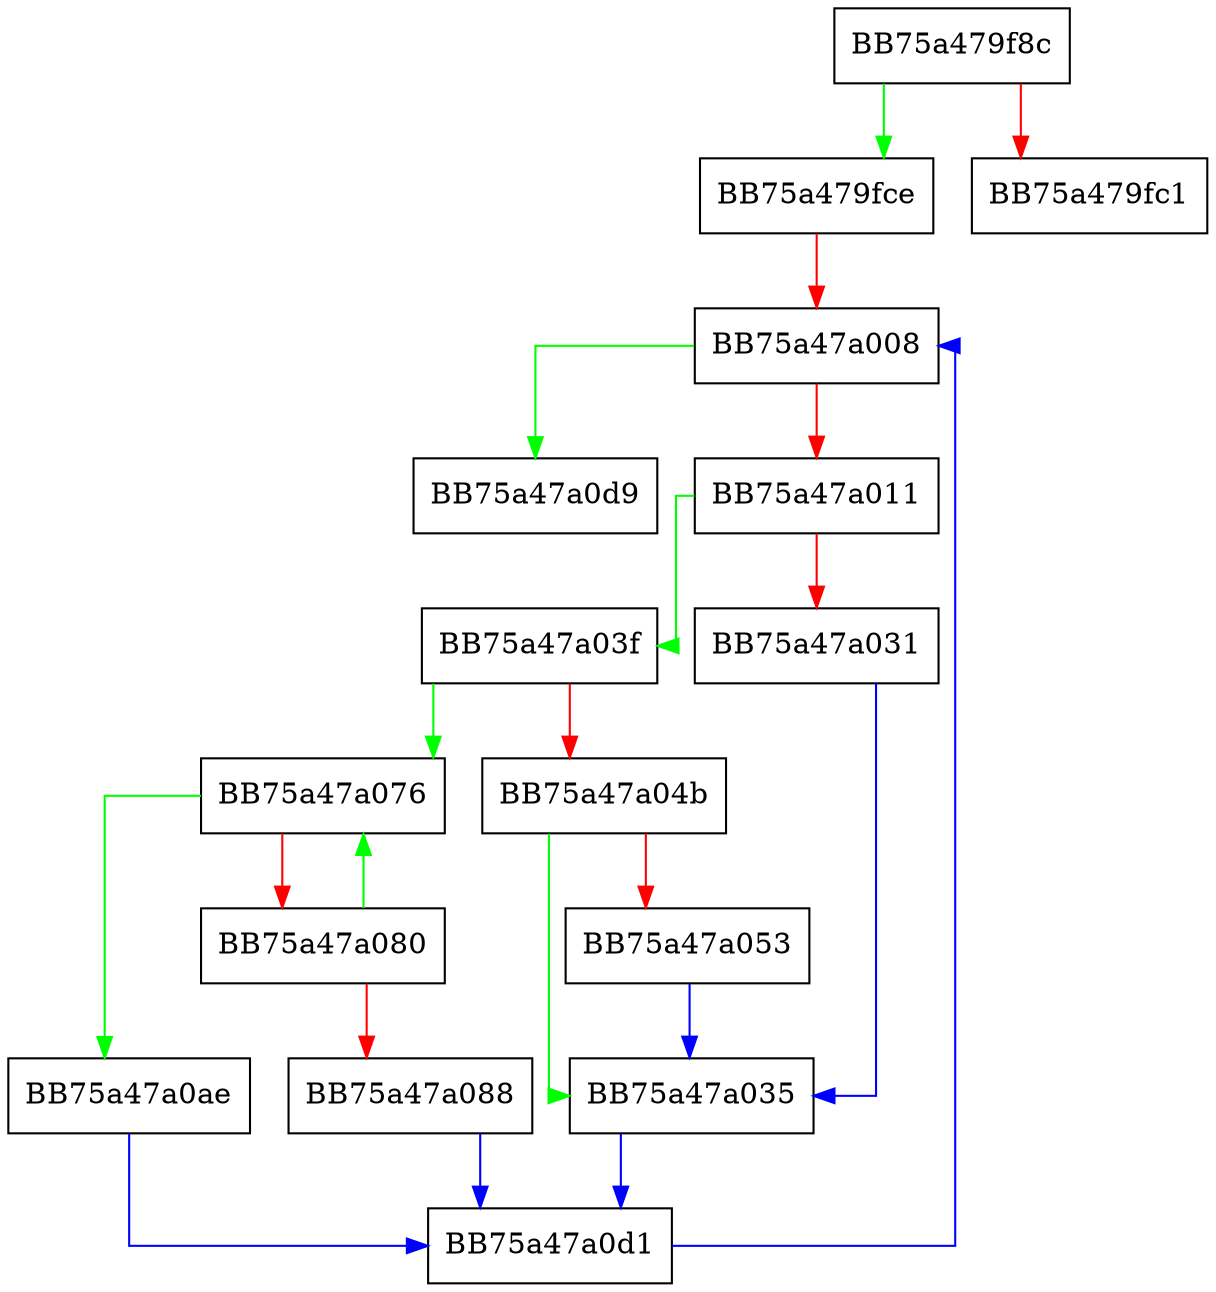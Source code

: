 digraph _Forced_rehash {
  node [shape="box"];
  graph [splines=ortho];
  BB75a479f8c -> BB75a479fce [color="green"];
  BB75a479f8c -> BB75a479fc1 [color="red"];
  BB75a479fce -> BB75a47a008 [color="red"];
  BB75a47a008 -> BB75a47a0d9 [color="green"];
  BB75a47a008 -> BB75a47a011 [color="red"];
  BB75a47a011 -> BB75a47a03f [color="green"];
  BB75a47a011 -> BB75a47a031 [color="red"];
  BB75a47a031 -> BB75a47a035 [color="blue"];
  BB75a47a035 -> BB75a47a0d1 [color="blue"];
  BB75a47a03f -> BB75a47a076 [color="green"];
  BB75a47a03f -> BB75a47a04b [color="red"];
  BB75a47a04b -> BB75a47a035 [color="green"];
  BB75a47a04b -> BB75a47a053 [color="red"];
  BB75a47a053 -> BB75a47a035 [color="blue"];
  BB75a47a076 -> BB75a47a0ae [color="green"];
  BB75a47a076 -> BB75a47a080 [color="red"];
  BB75a47a080 -> BB75a47a076 [color="green"];
  BB75a47a080 -> BB75a47a088 [color="red"];
  BB75a47a088 -> BB75a47a0d1 [color="blue"];
  BB75a47a0ae -> BB75a47a0d1 [color="blue"];
  BB75a47a0d1 -> BB75a47a008 [color="blue"];
}